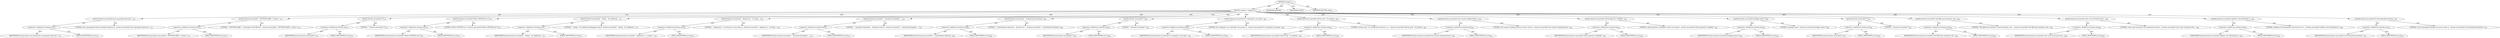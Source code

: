 digraph "usage" {  
"111669149705" [label = <(METHOD,usage)<SUB>372</SUB>> ]
"25769803806" [label = <(BLOCK,&lt;empty&gt;,&lt;empty&gt;)<SUB>372</SUB>> ]
"30064771236" [label = <(println,System.out.println(&quot;java org.apache.tools.ant.t...)<SUB>373</SUB>> ]
"30064771237" [label = <(&lt;operator&gt;.fieldAccess,System.out)<SUB>373</SUB>> ]
"68719476911" [label = <(IDENTIFIER,System,System.out.println(&quot;java org.apache.tools.ant.t...)<SUB>373</SUB>> ]
"55834574879" [label = <(FIELD_IDENTIFIER,out,out)<SUB>373</SUB>> ]
"90194313253" [label = <(LITERAL,&quot;java org.apache.tools.ant.taskdefs.optional.ej...,System.out.println(&quot;java org.apache.tools.ant.t...)<SUB>373</SUB>> ]
"30064771238" [label = <(println,System.out.println(&quot;  [OPTIONS] [EJB 1.1 descri...)<SUB>374</SUB>> ]
"30064771239" [label = <(&lt;operator&gt;.fieldAccess,System.out)<SUB>374</SUB>> ]
"68719476912" [label = <(IDENTIFIER,System,System.out.println(&quot;  [OPTIONS] [EJB 1.1 descri...)<SUB>374</SUB>> ]
"55834574880" [label = <(FIELD_IDENTIFIER,out,out)<SUB>374</SUB>> ]
"90194313254" [label = <(LITERAL,&quot;  [OPTIONS] [EJB 1.1 descriptor] [iAS EJB desc...,System.out.println(&quot;  [OPTIONS] [EJB 1.1 descri...)<SUB>374</SUB>> ]
"30064771240" [label = <(println,System.out.println(&quot;&quot;))<SUB>375</SUB>> ]
"30064771241" [label = <(&lt;operator&gt;.fieldAccess,System.out)<SUB>375</SUB>> ]
"68719476913" [label = <(IDENTIFIER,System,System.out.println(&quot;&quot;))<SUB>375</SUB>> ]
"55834574881" [label = <(FIELD_IDENTIFIER,out,out)<SUB>375</SUB>> ]
"90194313255" [label = <(LITERAL,&quot;&quot;,System.out.println(&quot;&quot;))<SUB>375</SUB>> ]
"30064771242" [label = <(println,System.out.println(&quot;Where OPTIONS are:&quot;))<SUB>376</SUB>> ]
"30064771243" [label = <(&lt;operator&gt;.fieldAccess,System.out)<SUB>376</SUB>> ]
"68719476914" [label = <(IDENTIFIER,System,System.out.println(&quot;Where OPTIONS are:&quot;))<SUB>376</SUB>> ]
"55834574882" [label = <(FIELD_IDENTIFIER,out,out)<SUB>376</SUB>> ]
"90194313256" [label = <(LITERAL,&quot;Where OPTIONS are:&quot;,System.out.println(&quot;Where OPTIONS are:&quot;))<SUB>376</SUB>> ]
"30064771244" [label = <(println,System.out.println(&quot;  -debug -- for additional ...)<SUB>377</SUB>> ]
"30064771245" [label = <(&lt;operator&gt;.fieldAccess,System.out)<SUB>377</SUB>> ]
"68719476915" [label = <(IDENTIFIER,System,System.out.println(&quot;  -debug -- for additional ...)<SUB>377</SUB>> ]
"55834574883" [label = <(FIELD_IDENTIFIER,out,out)<SUB>377</SUB>> ]
"90194313257" [label = <(LITERAL,&quot;  -debug -- for additional debugging output&quot;,System.out.println(&quot;  -debug -- for additional ...)<SUB>377</SUB>> ]
"30064771246" [label = <(println,System.out.println(&quot;  -keepsource -- to retain ...)<SUB>378</SUB>> ]
"30064771247" [label = <(&lt;operator&gt;.fieldAccess,System.out)<SUB>378</SUB>> ]
"68719476916" [label = <(IDENTIFIER,System,System.out.println(&quot;  -keepsource -- to retain ...)<SUB>378</SUB>> ]
"55834574884" [label = <(FIELD_IDENTIFIER,out,out)<SUB>378</SUB>> ]
"90194313258" [label = <(LITERAL,&quot;  -keepsource -- to retain Java source files g...,System.out.println(&quot;  -keepsource -- to retain ...)<SUB>378</SUB>> ]
"30064771248" [label = <(println,System.out.println(&quot;  -classpath [classpath] --...)<SUB>379</SUB>> ]
"30064771249" [label = <(&lt;operator&gt;.fieldAccess,System.out)<SUB>379</SUB>> ]
"68719476917" [label = <(IDENTIFIER,System,System.out.println(&quot;  -classpath [classpath] --...)<SUB>379</SUB>> ]
"55834574885" [label = <(FIELD_IDENTIFIER,out,out)<SUB>379</SUB>> ]
"90194313259" [label = <(LITERAL,&quot;  -classpath [classpath] -- classpath used for...,System.out.println(&quot;  -classpath [classpath] --...)<SUB>379</SUB>> ]
"30064771250" [label = <(println,System.out.println(&quot;  -d [destination directory...)<SUB>380</SUB>> ]
"30064771251" [label = <(&lt;operator&gt;.fieldAccess,System.out)<SUB>380</SUB>> ]
"68719476918" [label = <(IDENTIFIER,System,System.out.println(&quot;  -d [destination directory...)<SUB>380</SUB>> ]
"55834574886" [label = <(FIELD_IDENTIFIER,out,out)<SUB>380</SUB>> ]
"90194313260" [label = <(LITERAL,&quot;  -d [destination directory] -- directory for ...,System.out.println(&quot;  -d [destination directory...)<SUB>380</SUB>> ]
"30064771252" [label = <(println,System.out.println(&quot;&quot;))<SUB>381</SUB>> ]
"30064771253" [label = <(&lt;operator&gt;.fieldAccess,System.out)<SUB>381</SUB>> ]
"68719476919" [label = <(IDENTIFIER,System,System.out.println(&quot;&quot;))<SUB>381</SUB>> ]
"55834574887" [label = <(FIELD_IDENTIFIER,out,out)<SUB>381</SUB>> ]
"90194313261" [label = <(LITERAL,&quot;&quot;,System.out.println(&quot;&quot;))<SUB>381</SUB>> ]
"30064771254" [label = <(println,System.out.println(&quot;If a classpath is not speci...)<SUB>382</SUB>> ]
"30064771255" [label = <(&lt;operator&gt;.fieldAccess,System.out)<SUB>382</SUB>> ]
"68719476920" [label = <(IDENTIFIER,System,System.out.println(&quot;If a classpath is not speci...)<SUB>382</SUB>> ]
"55834574888" [label = <(FIELD_IDENTIFIER,out,out)<SUB>382</SUB>> ]
"90194313262" [label = <(LITERAL,&quot;If a classpath is not specified, the system cl...,System.out.println(&quot;If a classpath is not speci...)<SUB>382</SUB>> ]
"30064771256" [label = <(println,System.out.println(&quot;will be used.  If a destina...)<SUB>383</SUB>> ]
"30064771257" [label = <(&lt;operator&gt;.fieldAccess,System.out)<SUB>383</SUB>> ]
"68719476921" [label = <(IDENTIFIER,System,System.out.println(&quot;will be used.  If a destina...)<SUB>383</SUB>> ]
"55834574889" [label = <(FIELD_IDENTIFIER,out,out)<SUB>383</SUB>> ]
"90194313263" [label = <(LITERAL,&quot;will be used.  If a destination directory is n...,System.out.println(&quot;will be used.  If a destina...)<SUB>383</SUB>> ]
"30064771258" [label = <(println,System.out.println(&quot;the current working directo...)<SUB>384</SUB>> ]
"30064771259" [label = <(&lt;operator&gt;.fieldAccess,System.out)<SUB>384</SUB>> ]
"68719476922" [label = <(IDENTIFIER,System,System.out.println(&quot;the current working directo...)<SUB>384</SUB>> ]
"55834574890" [label = <(FIELD_IDENTIFIER,out,out)<SUB>384</SUB>> ]
"90194313264" [label = <(LITERAL,&quot;the current working directory will be used (cl...,System.out.println(&quot;the current working directo...)<SUB>384</SUB>> ]
"30064771260" [label = <(println,System.out.println(&quot;still be placed in subfolde...)<SUB>385</SUB>> ]
"30064771261" [label = <(&lt;operator&gt;.fieldAccess,System.out)<SUB>385</SUB>> ]
"68719476923" [label = <(IDENTIFIER,System,System.out.println(&quot;still be placed in subfolde...)<SUB>385</SUB>> ]
"55834574891" [label = <(FIELD_IDENTIFIER,out,out)<SUB>385</SUB>> ]
"90194313265" [label = <(LITERAL,&quot;still be placed in subfolders which correspond...,System.out.println(&quot;still be placed in subfolde...)<SUB>385</SUB>> ]
"30064771262" [label = <(println,System.out.println(&quot;package name).&quot;))<SUB>386</SUB>> ]
"30064771263" [label = <(&lt;operator&gt;.fieldAccess,System.out)<SUB>386</SUB>> ]
"68719476924" [label = <(IDENTIFIER,System,System.out.println(&quot;package name).&quot;))<SUB>386</SUB>> ]
"55834574892" [label = <(FIELD_IDENTIFIER,out,out)<SUB>386</SUB>> ]
"90194313266" [label = <(LITERAL,&quot;package name).&quot;,System.out.println(&quot;package name).&quot;))<SUB>386</SUB>> ]
"30064771264" [label = <(println,System.out.println(&quot;&quot;))<SUB>387</SUB>> ]
"30064771265" [label = <(&lt;operator&gt;.fieldAccess,System.out)<SUB>387</SUB>> ]
"68719476925" [label = <(IDENTIFIER,System,System.out.println(&quot;&quot;))<SUB>387</SUB>> ]
"55834574893" [label = <(FIELD_IDENTIFIER,out,out)<SUB>387</SUB>> ]
"90194313267" [label = <(LITERAL,&quot;&quot;,System.out.println(&quot;&quot;))<SUB>387</SUB>> ]
"30064771266" [label = <(println,System.out.println(&quot;The EJB home interface, rem...)<SUB>388</SUB>> ]
"30064771267" [label = <(&lt;operator&gt;.fieldAccess,System.out)<SUB>388</SUB>> ]
"68719476926" [label = <(IDENTIFIER,System,System.out.println(&quot;The EJB home interface, rem...)<SUB>388</SUB>> ]
"55834574894" [label = <(FIELD_IDENTIFIER,out,out)<SUB>388</SUB>> ]
"90194313268" [label = <(LITERAL,&quot;The EJB home interface, remote interface, and ...,System.out.println(&quot;The EJB home interface, rem...)<SUB>388</SUB>> ]
"30064771268" [label = <(println,System.out.println(&quot;class must be found in the ...)<SUB>389</SUB>> ]
"30064771269" [label = <(&lt;operator&gt;.fieldAccess,System.out)<SUB>389</SUB>> ]
"68719476927" [label = <(IDENTIFIER,System,System.out.println(&quot;class must be found in the ...)<SUB>389</SUB>> ]
"55834574895" [label = <(FIELD_IDENTIFIER,out,out)<SUB>389</SUB>> ]
"90194313269" [label = <(LITERAL,&quot;class must be found in the destination directo...,System.out.println(&quot;class must be found in the ...)<SUB>389</SUB>> ]
"30064771270" [label = <(println,System.out.println(&quot;addition, the destination w...)<SUB>390</SUB>> ]
"30064771271" [label = <(&lt;operator&gt;.fieldAccess,System.out)<SUB>390</SUB>> ]
"68719476928" [label = <(IDENTIFIER,System,System.out.println(&quot;addition, the destination w...)<SUB>390</SUB>> ]
"55834574896" [label = <(FIELD_IDENTIFIER,out,out)<SUB>390</SUB>> ]
"90194313270" [label = <(LITERAL,&quot;addition, the destination will look for the st...,System.out.println(&quot;addition, the destination w...)<SUB>390</SUB>> ]
"30064771272" [label = <(println,System.out.println(&quot;in the destination director...)<SUB>391</SUB>> ]
"30064771273" [label = <(&lt;operator&gt;.fieldAccess,System.out)<SUB>391</SUB>> ]
"68719476929" [label = <(IDENTIFIER,System,System.out.println(&quot;in the destination director...)<SUB>391</SUB>> ]
"55834574897" [label = <(FIELD_IDENTIFIER,out,out)<SUB>391</SUB>> ]
"90194313271" [label = <(LITERAL,&quot;in the destination directory to ensure they ar...,System.out.println(&quot;in the destination director...)<SUB>391</SUB>> ]
"133143986212" [label = <(MODIFIER,PRIVATE)> ]
"133143986213" [label = <(MODIFIER,STATIC)> ]
"128849018889" [label = <(METHOD_RETURN,void)<SUB>372</SUB>> ]
  "111669149705" -> "25769803806"  [ label = "AST: "] 
  "111669149705" -> "133143986212"  [ label = "AST: "] 
  "111669149705" -> "133143986213"  [ label = "AST: "] 
  "111669149705" -> "128849018889"  [ label = "AST: "] 
  "25769803806" -> "30064771236"  [ label = "AST: "] 
  "25769803806" -> "30064771238"  [ label = "AST: "] 
  "25769803806" -> "30064771240"  [ label = "AST: "] 
  "25769803806" -> "30064771242"  [ label = "AST: "] 
  "25769803806" -> "30064771244"  [ label = "AST: "] 
  "25769803806" -> "30064771246"  [ label = "AST: "] 
  "25769803806" -> "30064771248"  [ label = "AST: "] 
  "25769803806" -> "30064771250"  [ label = "AST: "] 
  "25769803806" -> "30064771252"  [ label = "AST: "] 
  "25769803806" -> "30064771254"  [ label = "AST: "] 
  "25769803806" -> "30064771256"  [ label = "AST: "] 
  "25769803806" -> "30064771258"  [ label = "AST: "] 
  "25769803806" -> "30064771260"  [ label = "AST: "] 
  "25769803806" -> "30064771262"  [ label = "AST: "] 
  "25769803806" -> "30064771264"  [ label = "AST: "] 
  "25769803806" -> "30064771266"  [ label = "AST: "] 
  "25769803806" -> "30064771268"  [ label = "AST: "] 
  "25769803806" -> "30064771270"  [ label = "AST: "] 
  "25769803806" -> "30064771272"  [ label = "AST: "] 
  "30064771236" -> "30064771237"  [ label = "AST: "] 
  "30064771236" -> "90194313253"  [ label = "AST: "] 
  "30064771237" -> "68719476911"  [ label = "AST: "] 
  "30064771237" -> "55834574879"  [ label = "AST: "] 
  "30064771238" -> "30064771239"  [ label = "AST: "] 
  "30064771238" -> "90194313254"  [ label = "AST: "] 
  "30064771239" -> "68719476912"  [ label = "AST: "] 
  "30064771239" -> "55834574880"  [ label = "AST: "] 
  "30064771240" -> "30064771241"  [ label = "AST: "] 
  "30064771240" -> "90194313255"  [ label = "AST: "] 
  "30064771241" -> "68719476913"  [ label = "AST: "] 
  "30064771241" -> "55834574881"  [ label = "AST: "] 
  "30064771242" -> "30064771243"  [ label = "AST: "] 
  "30064771242" -> "90194313256"  [ label = "AST: "] 
  "30064771243" -> "68719476914"  [ label = "AST: "] 
  "30064771243" -> "55834574882"  [ label = "AST: "] 
  "30064771244" -> "30064771245"  [ label = "AST: "] 
  "30064771244" -> "90194313257"  [ label = "AST: "] 
  "30064771245" -> "68719476915"  [ label = "AST: "] 
  "30064771245" -> "55834574883"  [ label = "AST: "] 
  "30064771246" -> "30064771247"  [ label = "AST: "] 
  "30064771246" -> "90194313258"  [ label = "AST: "] 
  "30064771247" -> "68719476916"  [ label = "AST: "] 
  "30064771247" -> "55834574884"  [ label = "AST: "] 
  "30064771248" -> "30064771249"  [ label = "AST: "] 
  "30064771248" -> "90194313259"  [ label = "AST: "] 
  "30064771249" -> "68719476917"  [ label = "AST: "] 
  "30064771249" -> "55834574885"  [ label = "AST: "] 
  "30064771250" -> "30064771251"  [ label = "AST: "] 
  "30064771250" -> "90194313260"  [ label = "AST: "] 
  "30064771251" -> "68719476918"  [ label = "AST: "] 
  "30064771251" -> "55834574886"  [ label = "AST: "] 
  "30064771252" -> "30064771253"  [ label = "AST: "] 
  "30064771252" -> "90194313261"  [ label = "AST: "] 
  "30064771253" -> "68719476919"  [ label = "AST: "] 
  "30064771253" -> "55834574887"  [ label = "AST: "] 
  "30064771254" -> "30064771255"  [ label = "AST: "] 
  "30064771254" -> "90194313262"  [ label = "AST: "] 
  "30064771255" -> "68719476920"  [ label = "AST: "] 
  "30064771255" -> "55834574888"  [ label = "AST: "] 
  "30064771256" -> "30064771257"  [ label = "AST: "] 
  "30064771256" -> "90194313263"  [ label = "AST: "] 
  "30064771257" -> "68719476921"  [ label = "AST: "] 
  "30064771257" -> "55834574889"  [ label = "AST: "] 
  "30064771258" -> "30064771259"  [ label = "AST: "] 
  "30064771258" -> "90194313264"  [ label = "AST: "] 
  "30064771259" -> "68719476922"  [ label = "AST: "] 
  "30064771259" -> "55834574890"  [ label = "AST: "] 
  "30064771260" -> "30064771261"  [ label = "AST: "] 
  "30064771260" -> "90194313265"  [ label = "AST: "] 
  "30064771261" -> "68719476923"  [ label = "AST: "] 
  "30064771261" -> "55834574891"  [ label = "AST: "] 
  "30064771262" -> "30064771263"  [ label = "AST: "] 
  "30064771262" -> "90194313266"  [ label = "AST: "] 
  "30064771263" -> "68719476924"  [ label = "AST: "] 
  "30064771263" -> "55834574892"  [ label = "AST: "] 
  "30064771264" -> "30064771265"  [ label = "AST: "] 
  "30064771264" -> "90194313267"  [ label = "AST: "] 
  "30064771265" -> "68719476925"  [ label = "AST: "] 
  "30064771265" -> "55834574893"  [ label = "AST: "] 
  "30064771266" -> "30064771267"  [ label = "AST: "] 
  "30064771266" -> "90194313268"  [ label = "AST: "] 
  "30064771267" -> "68719476926"  [ label = "AST: "] 
  "30064771267" -> "55834574894"  [ label = "AST: "] 
  "30064771268" -> "30064771269"  [ label = "AST: "] 
  "30064771268" -> "90194313269"  [ label = "AST: "] 
  "30064771269" -> "68719476927"  [ label = "AST: "] 
  "30064771269" -> "55834574895"  [ label = "AST: "] 
  "30064771270" -> "30064771271"  [ label = "AST: "] 
  "30064771270" -> "90194313270"  [ label = "AST: "] 
  "30064771271" -> "68719476928"  [ label = "AST: "] 
  "30064771271" -> "55834574896"  [ label = "AST: "] 
  "30064771272" -> "30064771273"  [ label = "AST: "] 
  "30064771272" -> "90194313271"  [ label = "AST: "] 
  "30064771273" -> "68719476929"  [ label = "AST: "] 
  "30064771273" -> "55834574897"  [ label = "AST: "] 
}
